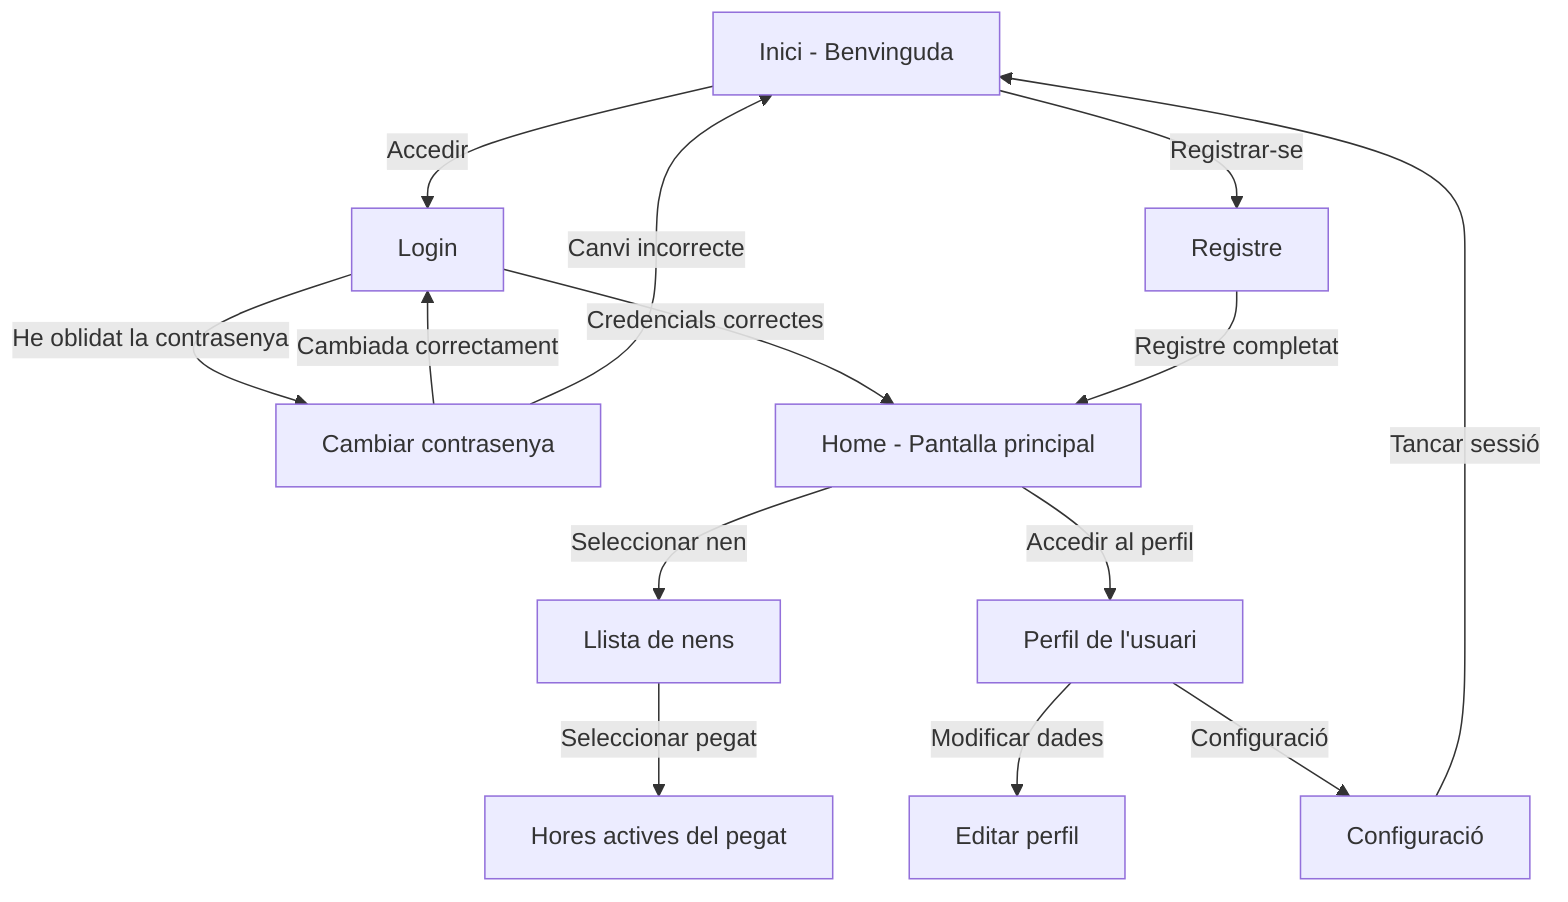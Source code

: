 flowchart TD
    A[Inici - Benvinguda] -->|Accedir| B[Login]
    B -->|He oblidat la contrasenya| D[Cambiar contrasenya]
    D -->|Cambiada correctament| B
    D -->|Canvi incorrecte|A
    A -->|Registrar-se| C[Registre]
    B -->|Credencials correctes| E[Home - Pantalla principal]
    C -->|Registre completat| E
    E -->|Seleccionar nen| F[Llista de nens]
    F -->|Seleccionar pegat| G[Hores actives del pegat]
    E -->|Accedir al perfil| J[Perfil de l'usuari]
    J -->|Modificar dades| K[Editar perfil]
    J -->|Configuració| L[Configuració]
    L -->|Tancar sessió| A